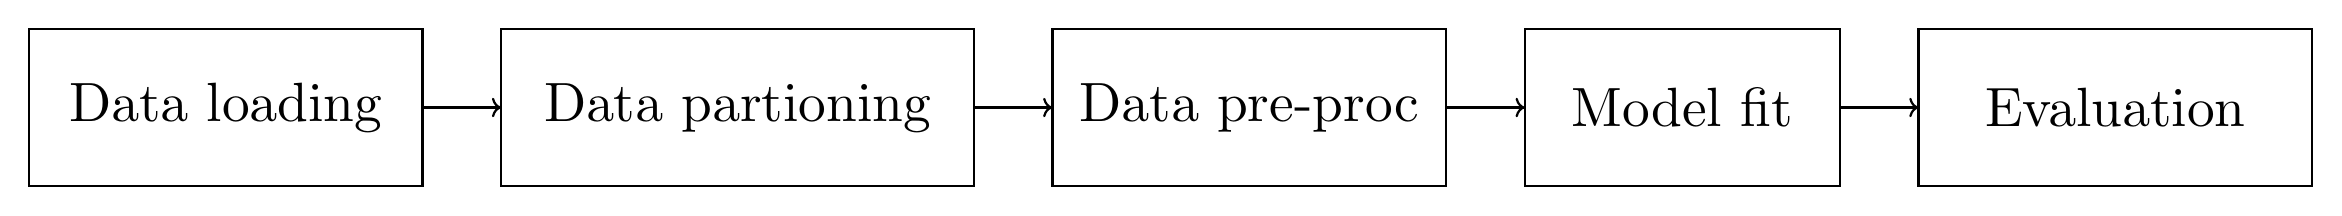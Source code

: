 \begin{tikzpicture}[thick,scale=2, every node/.style={scale=2}]

\draw  (0,0) rectangle (2.5,1) node[pos=.5] {Data loading};
\draw  (3,0) rectangle (6,1) node[pos=.5] {Data partioning};
\draw  (6.5,0) rectangle (9,1) node[pos=.5] {Data pre-proc};
\draw  (9.5,0) rectangle (11.5,1) node[pos=.5] {Model fit};
\draw  (12,0) rectangle (14.5,1) node[pos=.5] {Evaluation};


\path[,->] (2.5,.5) edge (3,.5);
\path[,->] (6,.5) edge (6.5,.5);
\path[,->] (9,.5) edge (9.5,.5);
\path[,->] (11.5,.5) edge (12,.5);

\end{tikzpicture}